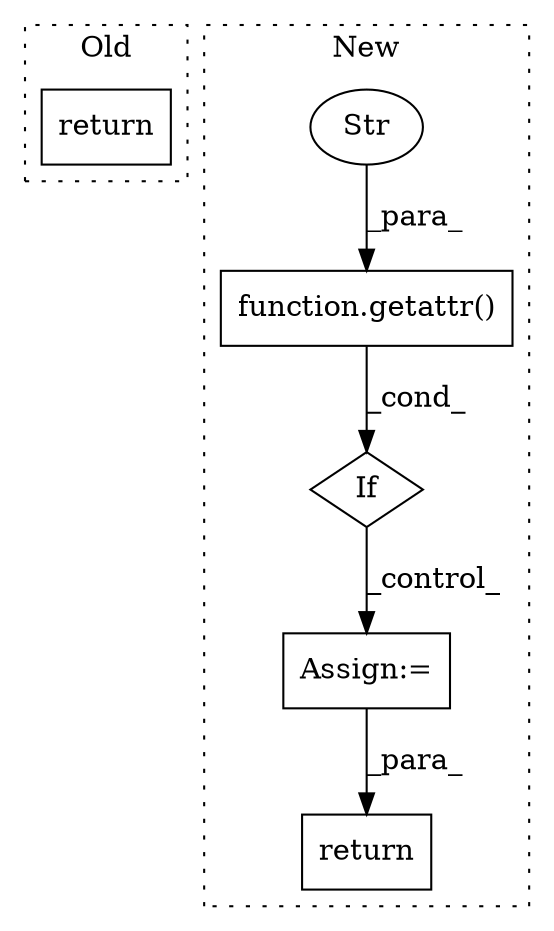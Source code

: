 digraph G {
subgraph cluster0 {
1 [label="return" a="93" s="410" l="7" shape="box"];
label = "Old";
style="dotted";
}
subgraph cluster1 {
2 [label="function.getattr()" a="75" s="790,814" l="8,1" shape="box"];
3 [label="Str" a="66" s="801" l="9" shape="ellipse"];
4 [label="If" a="96" s="783" l="3" shape="diamond"];
5 [label="Assign:=" a="68" s="866" l="3" shape="box"];
6 [label="return" a="93" s="880" l="7" shape="box"];
label = "New";
style="dotted";
}
2 -> 4 [label="_cond_"];
3 -> 2 [label="_para_"];
4 -> 5 [label="_control_"];
5 -> 6 [label="_para_"];
}